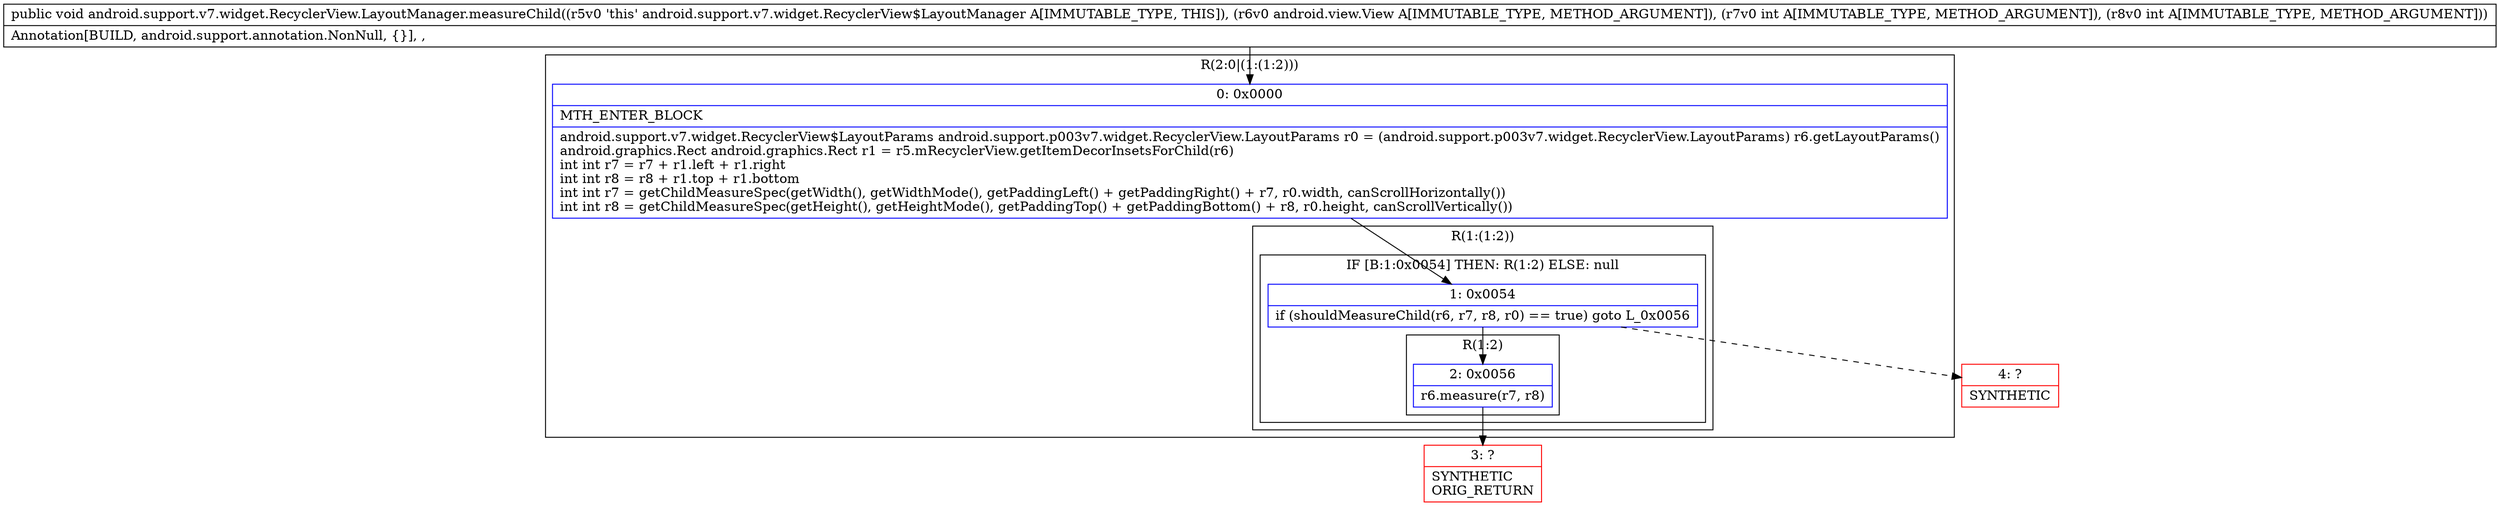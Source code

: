 digraph "CFG forandroid.support.v7.widget.RecyclerView.LayoutManager.measureChild(Landroid\/view\/View;II)V" {
subgraph cluster_Region_1110903114 {
label = "R(2:0|(1:(1:2)))";
node [shape=record,color=blue];
Node_0 [shape=record,label="{0\:\ 0x0000|MTH_ENTER_BLOCK\l|android.support.v7.widget.RecyclerView$LayoutParams android.support.p003v7.widget.RecyclerView.LayoutParams r0 = (android.support.p003v7.widget.RecyclerView.LayoutParams) r6.getLayoutParams()\landroid.graphics.Rect android.graphics.Rect r1 = r5.mRecyclerView.getItemDecorInsetsForChild(r6)\lint int r7 = r7 + r1.left + r1.right\lint int r8 = r8 + r1.top + r1.bottom\lint int r7 = getChildMeasureSpec(getWidth(), getWidthMode(), getPaddingLeft() + getPaddingRight() + r7, r0.width, canScrollHorizontally())\lint int r8 = getChildMeasureSpec(getHeight(), getHeightMode(), getPaddingTop() + getPaddingBottom() + r8, r0.height, canScrollVertically())\l}"];
subgraph cluster_Region_26023531 {
label = "R(1:(1:2))";
node [shape=record,color=blue];
subgraph cluster_IfRegion_1933276286 {
label = "IF [B:1:0x0054] THEN: R(1:2) ELSE: null";
node [shape=record,color=blue];
Node_1 [shape=record,label="{1\:\ 0x0054|if (shouldMeasureChild(r6, r7, r8, r0) == true) goto L_0x0056\l}"];
subgraph cluster_Region_1512676012 {
label = "R(1:2)";
node [shape=record,color=blue];
Node_2 [shape=record,label="{2\:\ 0x0056|r6.measure(r7, r8)\l}"];
}
}
}
}
Node_3 [shape=record,color=red,label="{3\:\ ?|SYNTHETIC\lORIG_RETURN\l}"];
Node_4 [shape=record,color=red,label="{4\:\ ?|SYNTHETIC\l}"];
MethodNode[shape=record,label="{public void android.support.v7.widget.RecyclerView.LayoutManager.measureChild((r5v0 'this' android.support.v7.widget.RecyclerView$LayoutManager A[IMMUTABLE_TYPE, THIS]), (r6v0 android.view.View A[IMMUTABLE_TYPE, METHOD_ARGUMENT]), (r7v0 int A[IMMUTABLE_TYPE, METHOD_ARGUMENT]), (r8v0 int A[IMMUTABLE_TYPE, METHOD_ARGUMENT]))  | Annotation[BUILD, android.support.annotation.NonNull, \{\}], , \l}"];
MethodNode -> Node_0;
Node_0 -> Node_1;
Node_1 -> Node_2;
Node_1 -> Node_4[style=dashed];
Node_2 -> Node_3;
}

